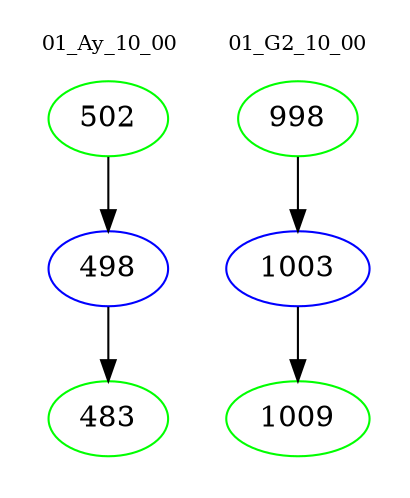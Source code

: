 digraph{
subgraph cluster_0 {
color = white
label = "01_Ay_10_00";
fontsize=10;
T0_502 [label="502", color="green"]
T0_502 -> T0_498 [color="black"]
T0_498 [label="498", color="blue"]
T0_498 -> T0_483 [color="black"]
T0_483 [label="483", color="green"]
}
subgraph cluster_1 {
color = white
label = "01_G2_10_00";
fontsize=10;
T1_998 [label="998", color="green"]
T1_998 -> T1_1003 [color="black"]
T1_1003 [label="1003", color="blue"]
T1_1003 -> T1_1009 [color="black"]
T1_1009 [label="1009", color="green"]
}
}
